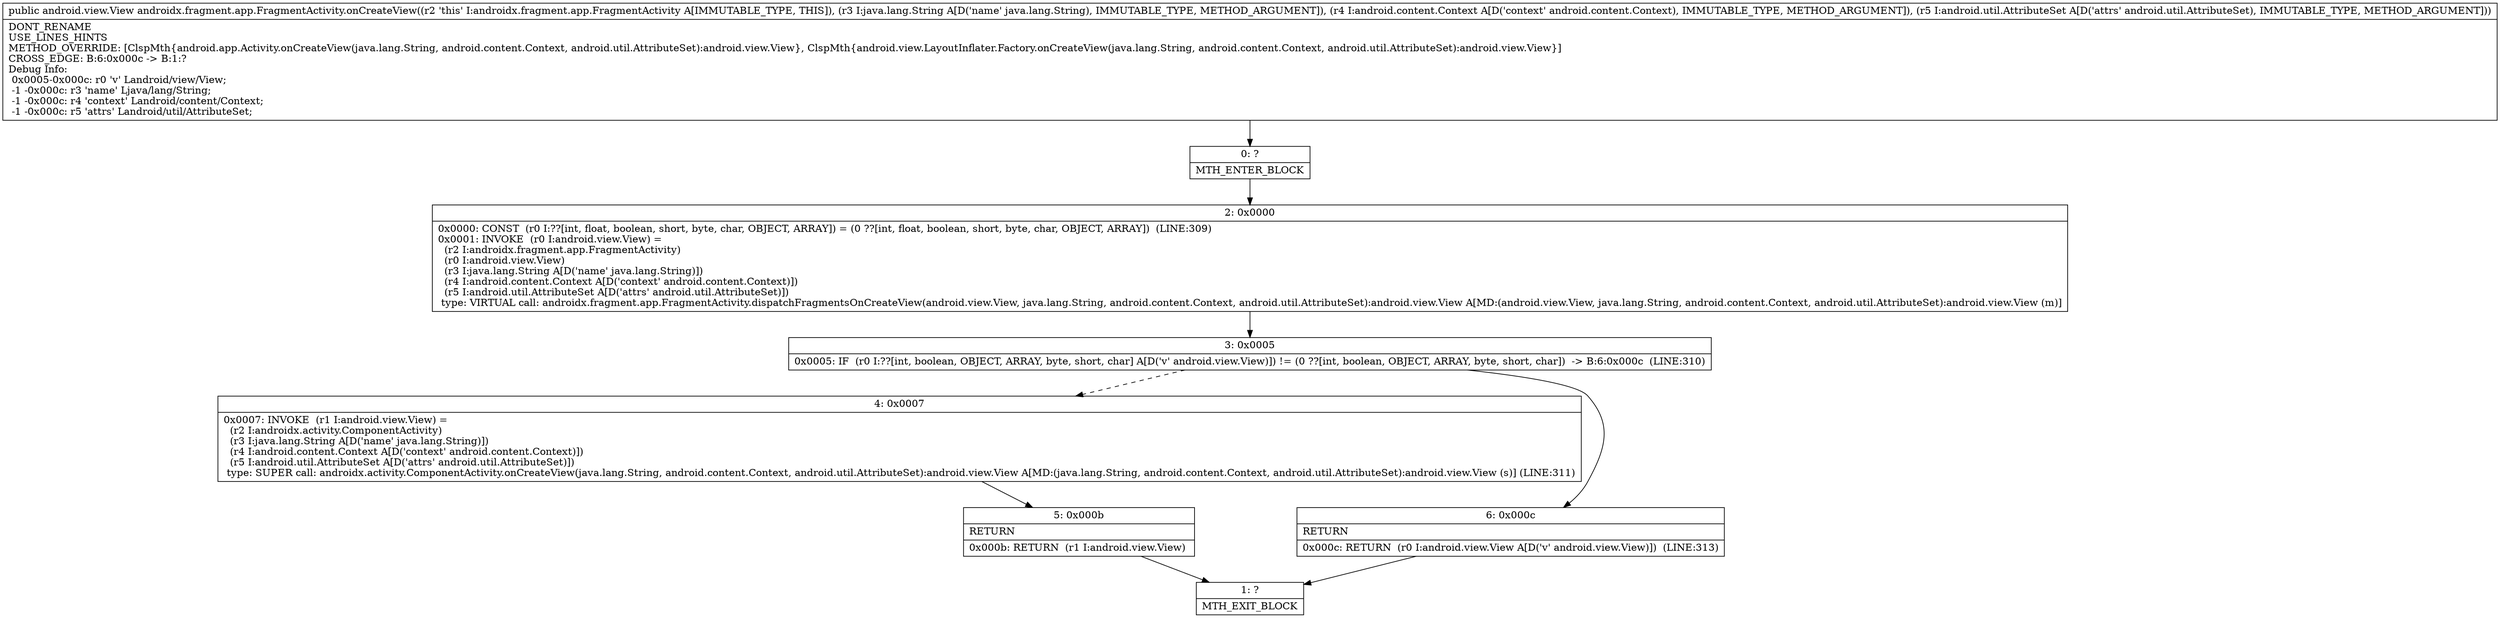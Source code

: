 digraph "CFG forandroidx.fragment.app.FragmentActivity.onCreateView(Ljava\/lang\/String;Landroid\/content\/Context;Landroid\/util\/AttributeSet;)Landroid\/view\/View;" {
Node_0 [shape=record,label="{0\:\ ?|MTH_ENTER_BLOCK\l}"];
Node_2 [shape=record,label="{2\:\ 0x0000|0x0000: CONST  (r0 I:??[int, float, boolean, short, byte, char, OBJECT, ARRAY]) = (0 ??[int, float, boolean, short, byte, char, OBJECT, ARRAY])  (LINE:309)\l0x0001: INVOKE  (r0 I:android.view.View) = \l  (r2 I:androidx.fragment.app.FragmentActivity)\l  (r0 I:android.view.View)\l  (r3 I:java.lang.String A[D('name' java.lang.String)])\l  (r4 I:android.content.Context A[D('context' android.content.Context)])\l  (r5 I:android.util.AttributeSet A[D('attrs' android.util.AttributeSet)])\l type: VIRTUAL call: androidx.fragment.app.FragmentActivity.dispatchFragmentsOnCreateView(android.view.View, java.lang.String, android.content.Context, android.util.AttributeSet):android.view.View A[MD:(android.view.View, java.lang.String, android.content.Context, android.util.AttributeSet):android.view.View (m)]\l}"];
Node_3 [shape=record,label="{3\:\ 0x0005|0x0005: IF  (r0 I:??[int, boolean, OBJECT, ARRAY, byte, short, char] A[D('v' android.view.View)]) != (0 ??[int, boolean, OBJECT, ARRAY, byte, short, char])  \-\> B:6:0x000c  (LINE:310)\l}"];
Node_4 [shape=record,label="{4\:\ 0x0007|0x0007: INVOKE  (r1 I:android.view.View) = \l  (r2 I:androidx.activity.ComponentActivity)\l  (r3 I:java.lang.String A[D('name' java.lang.String)])\l  (r4 I:android.content.Context A[D('context' android.content.Context)])\l  (r5 I:android.util.AttributeSet A[D('attrs' android.util.AttributeSet)])\l type: SUPER call: androidx.activity.ComponentActivity.onCreateView(java.lang.String, android.content.Context, android.util.AttributeSet):android.view.View A[MD:(java.lang.String, android.content.Context, android.util.AttributeSet):android.view.View (s)] (LINE:311)\l}"];
Node_5 [shape=record,label="{5\:\ 0x000b|RETURN\l|0x000b: RETURN  (r1 I:android.view.View) \l}"];
Node_1 [shape=record,label="{1\:\ ?|MTH_EXIT_BLOCK\l}"];
Node_6 [shape=record,label="{6\:\ 0x000c|RETURN\l|0x000c: RETURN  (r0 I:android.view.View A[D('v' android.view.View)])  (LINE:313)\l}"];
MethodNode[shape=record,label="{public android.view.View androidx.fragment.app.FragmentActivity.onCreateView((r2 'this' I:androidx.fragment.app.FragmentActivity A[IMMUTABLE_TYPE, THIS]), (r3 I:java.lang.String A[D('name' java.lang.String), IMMUTABLE_TYPE, METHOD_ARGUMENT]), (r4 I:android.content.Context A[D('context' android.content.Context), IMMUTABLE_TYPE, METHOD_ARGUMENT]), (r5 I:android.util.AttributeSet A[D('attrs' android.util.AttributeSet), IMMUTABLE_TYPE, METHOD_ARGUMENT]))  | DONT_RENAME\lUSE_LINES_HINTS\lMETHOD_OVERRIDE: [ClspMth\{android.app.Activity.onCreateView(java.lang.String, android.content.Context, android.util.AttributeSet):android.view.View\}, ClspMth\{android.view.LayoutInflater.Factory.onCreateView(java.lang.String, android.content.Context, android.util.AttributeSet):android.view.View\}]\lCROSS_EDGE: B:6:0x000c \-\> B:1:?\lDebug Info:\l  0x0005\-0x000c: r0 'v' Landroid\/view\/View;\l  \-1 \-0x000c: r3 'name' Ljava\/lang\/String;\l  \-1 \-0x000c: r4 'context' Landroid\/content\/Context;\l  \-1 \-0x000c: r5 'attrs' Landroid\/util\/AttributeSet;\l}"];
MethodNode -> Node_0;Node_0 -> Node_2;
Node_2 -> Node_3;
Node_3 -> Node_4[style=dashed];
Node_3 -> Node_6;
Node_4 -> Node_5;
Node_5 -> Node_1;
Node_6 -> Node_1;
}

